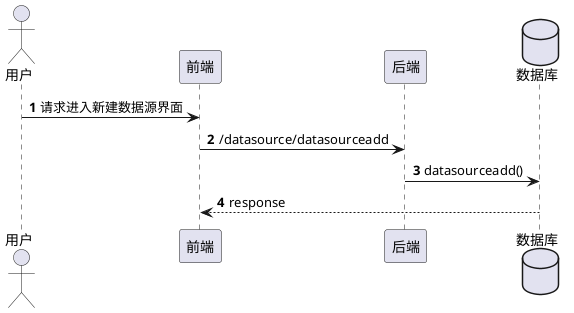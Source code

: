 @startuml
'https://plantuml.com/sequence-diagram

autonumber

actor 用户
participant 前端
participant 后端
database 数据库

用户 -> 前端 : 请求进入新建数据源界面
前端 -> 后端 : /datasource/datasourceadd
后端 -> 数据库 : datasourceadd()
前端 <-- 数据库 : response
@enduml

1.用户进入新建数据源界面
2.前端向后端请求/datasource/datasourceadd，参数：数据源名称，数据源标识，数据源主表
3.后端调用datasourceadd(),将数据源名称，数据源标识，数据源主表保存到数据库
4.后端返回保存成功到前端。
